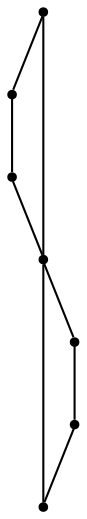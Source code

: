 graph {
  node [shape=point,comment="{\"directed\":false,\"doi\":\"10.1007/978-3-642-25878-7_36\",\"figure\":\"1 (2)\"}"]

  v0 [pos="959.6379350190609,782.3846152931399"]
  v1 [pos="786.0237559870706,666.7203639066814"]
  v2 [pos="611.5297537677686,781.1220039787514"]
  v3 [pos="786.0237559870706,782.3846152931399"]
  v4 [pos="843.8923492421658,840.2190301688488"]
  v5 [pos="786.0237559870706,955.8830272016984"]
  v6 [pos="728.1510267294314,840.2190301688488"]

  v0 -- v1 [id="-1",pos="959.6379350190609,782.3846152931399 786.0237559870706,666.7203639066814 786.0237559870706,666.7203639066814 786.0237559870706,666.7203639066814"]
  v2 -- v5 [id="-2",pos="611.5297537677686,781.1220039787514 786.0237559870706,955.8830272016984 786.0237559870706,955.8830272016984 786.0237559870706,955.8830272016984"]
  v6 -- v3 [id="-3",pos="728.1510267294314,840.2190301688488 786.0237559870706,782.3846152931399 786.0237559870706,782.3846152931399 786.0237559870706,782.3846152931399"]
  v5 -- v0 [id="-4",pos="786.0237559870706,955.8830272016984 959.6379350190609,782.3846152931399 959.6379350190609,782.3846152931399 959.6379350190609,782.3846152931399"]
  v5 -- v6 [id="-5",pos="786.0237559870706,955.8830272016984 728.1510267294314,840.2190301688488 728.1510267294314,840.2190301688488 728.1510267294314,840.2190301688488"]
  v5 -- v4 [id="-6",pos="786.0237559870706,955.8830272016984 843.8923492421658,840.2190301688488 843.8923492421658,840.2190301688488 843.8923492421658,840.2190301688488"]
  v3 -- v4 [id="-7",pos="786.0237559870706,782.3846152931399 843.8923492421658,840.2190301688488 843.8923492421658,840.2190301688488 843.8923492421658,840.2190301688488"]
  v1 -- v2 [id="-8",pos="786.0237559870706,666.7203639066814 611.5297537677686,781.1220039787514 611.5297537677686,781.1220039787514 611.5297537677686,781.1220039787514"]
}